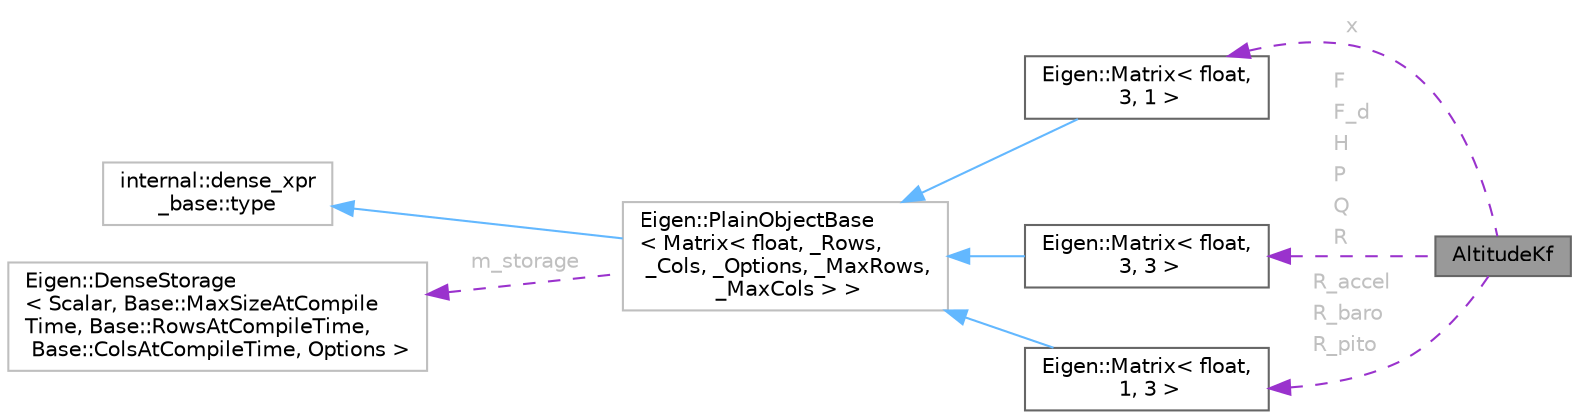 digraph "AltitudeKf"
{
 // LATEX_PDF_SIZE
  bgcolor="transparent";
  edge [fontname=Helvetica,fontsize=10,labelfontname=Helvetica,labelfontsize=10];
  node [fontname=Helvetica,fontsize=10,shape=box,height=0.2,width=0.4];
  rankdir="LR";
  Node1 [id="Node000001",label="AltitudeKf",height=0.2,width=0.4,color="gray40", fillcolor="grey60", style="filled", fontcolor="black",tooltip=" "];
  Node2 -> Node1 [id="edge9_Node000001_Node000002",dir="back",color="darkorchid3",style="dashed",tooltip=" ",label=<<TABLE CELLBORDER="0" BORDER="0"><TR><TD VALIGN="top" ALIGN="LEFT" CELLPADDING="1" CELLSPACING="0">x</TD></TR>
</TABLE>> ,fontcolor="grey" ];
  Node2 [id="Node000002",label="Eigen::Matrix\< float,\l 3, 1 \>",height=0.2,width=0.4,color="gray40", fillcolor="white", style="filled",URL="$classEigen_1_1Matrix.html",tooltip=" "];
  Node3 -> Node2 [id="edge10_Node000002_Node000003",dir="back",color="steelblue1",style="solid",tooltip=" "];
  Node3 [id="Node000003",label="Eigen::PlainObjectBase\l\< Matrix\< float, _Rows,\l _Cols, _Options, _MaxRows,\l _MaxCols \> \>",height=0.2,width=0.4,color="grey75", fillcolor="white", style="filled",URL="$classEigen_1_1PlainObjectBase.html",tooltip=" "];
  Node4 -> Node3 [id="edge11_Node000003_Node000004",dir="back",color="steelblue1",style="solid",tooltip=" "];
  Node4 [id="Node000004",label="internal::dense_xpr\l_base::type",height=0.2,width=0.4,color="grey75", fillcolor="white", style="filled",tooltip=" "];
  Node5 -> Node3 [id="edge12_Node000003_Node000005",dir="back",color="darkorchid3",style="dashed",tooltip=" ",label=<<TABLE CELLBORDER="0" BORDER="0"><TR><TD VALIGN="top" ALIGN="LEFT" CELLPADDING="1" CELLSPACING="0">m_storage</TD></TR>
</TABLE>> ,fontcolor="grey" ];
  Node5 [id="Node000005",label="Eigen::DenseStorage\l\< Scalar, Base::MaxSizeAtCompile\lTime, Base::RowsAtCompileTime,\l Base::ColsAtCompileTime, Options \>",height=0.2,width=0.4,color="grey75", fillcolor="white", style="filled",URL="$classEigen_1_1DenseStorage.html",tooltip=" "];
  Node6 -> Node1 [id="edge13_Node000001_Node000006",dir="back",color="darkorchid3",style="dashed",tooltip=" ",label=<<TABLE CELLBORDER="0" BORDER="0"><TR><TD VALIGN="top" ALIGN="LEFT" CELLPADDING="1" CELLSPACING="0">F</TD></TR>
<TR><TD VALIGN="top" ALIGN="LEFT" CELLPADDING="1" CELLSPACING="0">F_d</TD></TR>
<TR><TD VALIGN="top" ALIGN="LEFT" CELLPADDING="1" CELLSPACING="0">H</TD></TR>
<TR><TD VALIGN="top" ALIGN="LEFT" CELLPADDING="1" CELLSPACING="0">P</TD></TR>
<TR><TD VALIGN="top" ALIGN="LEFT" CELLPADDING="1" CELLSPACING="0">Q</TD></TR>
<TR><TD VALIGN="top" ALIGN="LEFT" CELLPADDING="1" CELLSPACING="0">R</TD></TR>
</TABLE>> ,fontcolor="grey" ];
  Node6 [id="Node000006",label="Eigen::Matrix\< float,\l 3, 3 \>",height=0.2,width=0.4,color="gray40", fillcolor="white", style="filled",URL="$classEigen_1_1Matrix.html",tooltip=" "];
  Node3 -> Node6 [id="edge14_Node000006_Node000003",dir="back",color="steelblue1",style="solid",tooltip=" "];
  Node7 -> Node1 [id="edge15_Node000001_Node000007",dir="back",color="darkorchid3",style="dashed",tooltip=" ",label=<<TABLE CELLBORDER="0" BORDER="0"><TR><TD VALIGN="top" ALIGN="LEFT" CELLPADDING="1" CELLSPACING="0">R_accel</TD></TR>
<TR><TD VALIGN="top" ALIGN="LEFT" CELLPADDING="1" CELLSPACING="0">R_baro</TD></TR>
<TR><TD VALIGN="top" ALIGN="LEFT" CELLPADDING="1" CELLSPACING="0">R_pito</TD></TR>
</TABLE>> ,fontcolor="grey" ];
  Node7 [id="Node000007",label="Eigen::Matrix\< float,\l 1, 3 \>",height=0.2,width=0.4,color="gray40", fillcolor="white", style="filled",URL="$classEigen_1_1Matrix.html",tooltip=" "];
  Node3 -> Node7 [id="edge16_Node000007_Node000003",dir="back",color="steelblue1",style="solid",tooltip=" "];
}
